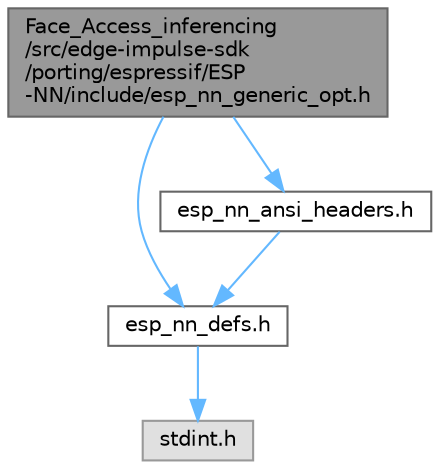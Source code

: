 digraph "Face_Access_inferencing/src/edge-impulse-sdk/porting/espressif/ESP-NN/include/esp_nn_generic_opt.h"
{
 // LATEX_PDF_SIZE
  bgcolor="transparent";
  edge [fontname=Helvetica,fontsize=10,labelfontname=Helvetica,labelfontsize=10];
  node [fontname=Helvetica,fontsize=10,shape=box,height=0.2,width=0.4];
  Node1 [id="Node000001",label="Face_Access_inferencing\l/src/edge-impulse-sdk\l/porting/espressif/ESP\l-NN/include/esp_nn_generic_opt.h",height=0.2,width=0.4,color="gray40", fillcolor="grey60", style="filled", fontcolor="black",tooltip=" "];
  Node1 -> Node2 [id="edge5_Node000001_Node000002",color="steelblue1",style="solid",tooltip=" "];
  Node2 [id="Node000002",label="esp_nn_defs.h",height=0.2,width=0.4,color="grey40", fillcolor="white", style="filled",URL="$esp__nn__defs_8h.html",tooltip=" "];
  Node2 -> Node3 [id="edge6_Node000002_Node000003",color="steelblue1",style="solid",tooltip=" "];
  Node3 [id="Node000003",label="stdint.h",height=0.2,width=0.4,color="grey60", fillcolor="#E0E0E0", style="filled",tooltip=" "];
  Node1 -> Node4 [id="edge7_Node000001_Node000004",color="steelblue1",style="solid",tooltip=" "];
  Node4 [id="Node000004",label="esp_nn_ansi_headers.h",height=0.2,width=0.4,color="grey40", fillcolor="white", style="filled",URL="$esp__nn__ansi__headers_8h.html",tooltip=" "];
  Node4 -> Node2 [id="edge8_Node000004_Node000002",color="steelblue1",style="solid",tooltip=" "];
}
